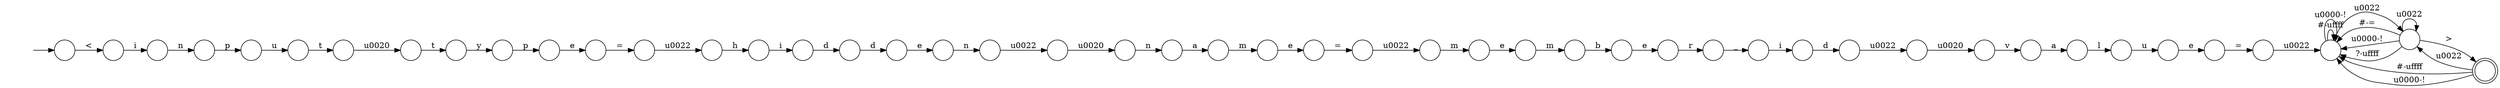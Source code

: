 digraph Automaton {
  rankdir = LR;
  0 [shape=circle,label=""];
  0 -> 1 [label="h"]
  1 [shape=circle,label=""];
  1 -> 44 [label="i"]
  2 [shape=circle,label=""];
  2 -> 39 [label="e"]
  3 [shape=circle,label=""];
  3 -> 8 [label="e"]
  4 [shape=circle,label=""];
  4 -> 19 [label="m"]
  5 [shape=circle,label=""];
  5 -> 46 [label="\u0022"]
  6 [shape=circle,label=""];
  6 -> 40 [label="d"]
  7 [shape=circle,label=""];
  7 -> 11 [label="e"]
  8 [shape=circle,label=""];
  8 -> 25 [label="="]
  9 [shape=circle,label=""];
  9 -> 5 [label="="]
  10 [shape=circle,label=""];
  10 -> 42 [label="n"]
  11 [shape=circle,label=""];
  11 -> 32 [label="r"]
  12 [shape=circle,label=""];
  12 -> 17 [label="n"]
  13 [shape=circle,label=""];
  13 -> 3 [label="p"]
  14 [shape=circle,label=""];
  14 -> 4 [label="a"]
  15 [shape=circle,label=""];
  15 -> 7 [label="b"]
  16 [shape=circle,label=""];
  16 -> 12 [label="i"]
  17 [shape=circle,label=""];
  17 -> 33 [label="p"]
  18 [shape=circle,label=""];
  18 -> 29 [label="\u0020"]
  19 [shape=circle,label=""];
  19 -> 22 [label="e"]
  20 [shape=circle,label=""];
  20 -> 2 [label="m"]
  21 [shape=circle,label=""];
  21 -> 20 [label="\u0022"]
  22 [shape=circle,label=""];
  22 -> 21 [label="="]
  23 [shape=circle,label=""];
  23 -> 30 [label="u"]
  24 [shape=circle,label=""];
  24 -> 26 [label="\u0020"]
  25 [shape=circle,label=""];
  25 -> 0 [label="\u0022"]
  26 [shape=circle,label=""];
  26 -> 37 [label="v"]
  27 [shape=circle,label=""];
  initial [shape=plaintext,label=""];
  initial -> 27
  27 -> 16 [label="<"]
  28 [shape=circle,label=""];
  28 -> 38 [label="d"]
  29 [shape=circle,label=""];
  29 -> 14 [label="n"]
  30 [shape=circle,label=""];
  30 -> 9 [label="e"]
  31 [shape=circle,label=""];
  31 -> 13 [label="y"]
  32 [shape=circle,label=""];
  32 -> 45 [label="_"]
  33 [shape=circle,label=""];
  33 -> 41 [label="u"]
  34 [shape=doublecircle,label=""];
  34 -> 43 [label="\u0022"]
  34 -> 46 [label="#-\uffff"]
  34 -> 46 [label="\u0000-!"]
  35 [shape=circle,label=""];
  35 -> 23 [label="l"]
  36 [shape=circle,label=""];
  36 -> 47 [label="\u0020"]
  37 [shape=circle,label=""];
  37 -> 35 [label="a"]
  38 [shape=circle,label=""];
  38 -> 24 [label="\u0022"]
  39 [shape=circle,label=""];
  39 -> 15 [label="m"]
  40 [shape=circle,label=""];
  40 -> 10 [label="e"]
  41 [shape=circle,label=""];
  41 -> 36 [label="t"]
  42 [shape=circle,label=""];
  42 -> 18 [label="\u0022"]
  43 [shape=circle,label=""];
  43 -> 43 [label="\u0022"]
  43 -> 46 [label="#-="]
  43 -> 46 [label="\u0000-!"]
  43 -> 34 [label=">"]
  43 -> 46 [label="?-\uffff"]
  44 [shape=circle,label=""];
  44 -> 6 [label="d"]
  45 [shape=circle,label=""];
  45 -> 28 [label="i"]
  46 [shape=circle,label=""];
  46 -> 43 [label="\u0022"]
  46 -> 46 [label="#-\uffff"]
  46 -> 46 [label="\u0000-!"]
  47 [shape=circle,label=""];
  47 -> 31 [label="t"]
}

